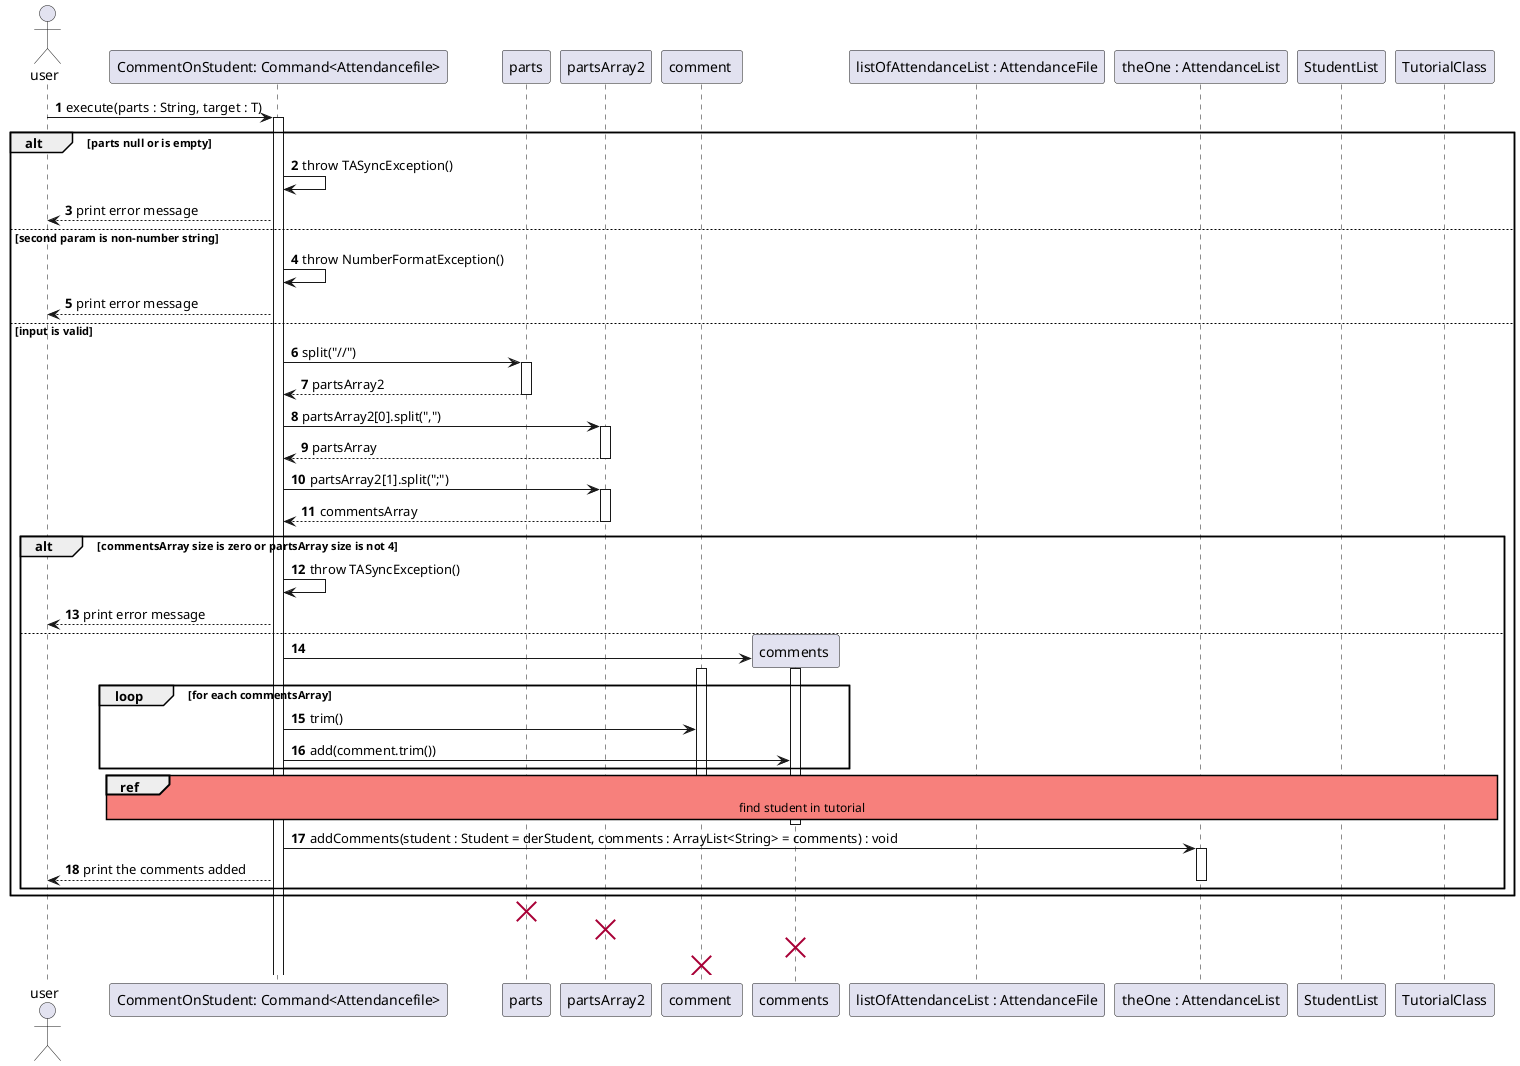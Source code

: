 @startuml
'https://plantuml.com/sequence-diagram
actor user
autonumber

participant "CommentOnStudent: Command<Attendancefile>" as command
participant "parts" as parts
participant "partsArray2" as partsArray
participant "comment " as comment
participant "comments " as comments
participant "listOfAttendanceList : AttendanceFile" as listOfAttendanceList
participant "theOne : AttendanceList" as theOne
participant "StudentList" as studentList
participant "TutorialClass" as tutorialClass

skinparam sequenceReferenceBackgroundColor #f7807c


user -> command : execute(parts : String, target : T)
activate command
alt parts null or is empty
command -> command : throw TASyncException()
command --> user : print error message
else second param is non-number string
command -> command : throw NumberFormatException()
command --> user : print error message
else input is valid
    command -> parts : split("//")
    activate parts
    parts --> command : partsArray2
    deactivate parts
    command -> partsArray : partsArray2[0].split(",")
    activate partsArray
    command <-- partsArray : partsArray
    deactivate partsArray
    command -> partsArray : partsArray2[1].split(";")
    activate partsArray
    command <-- partsArray : commentsArray
    deactivate partsArray
    alt commentsArray size is zero or partsArray size is not 4
    command -> command : throw TASyncException()
    command --> user : print error message
    else
    create comments
    command -> comments
    activate comments

    loop for each commentsArray
    activate comment
    command -> comment : trim()
    command -> comments : add(comment.trim())

    end loop
    deactivate comment

ref over command, listOfAttendanceList, theOne, tutorialClass, studentList
find student in tutorial
end ref

    deactivate comments
    command -> theOne : addComments(student : Student = derStudent, comments : ArrayList<String> = comments) : void
    activate theOne
    command --> user : print the comments added


deactivate theOne

end
end

destroy parts
destroy partsArray
destroy comments
destroy comment

@enduml